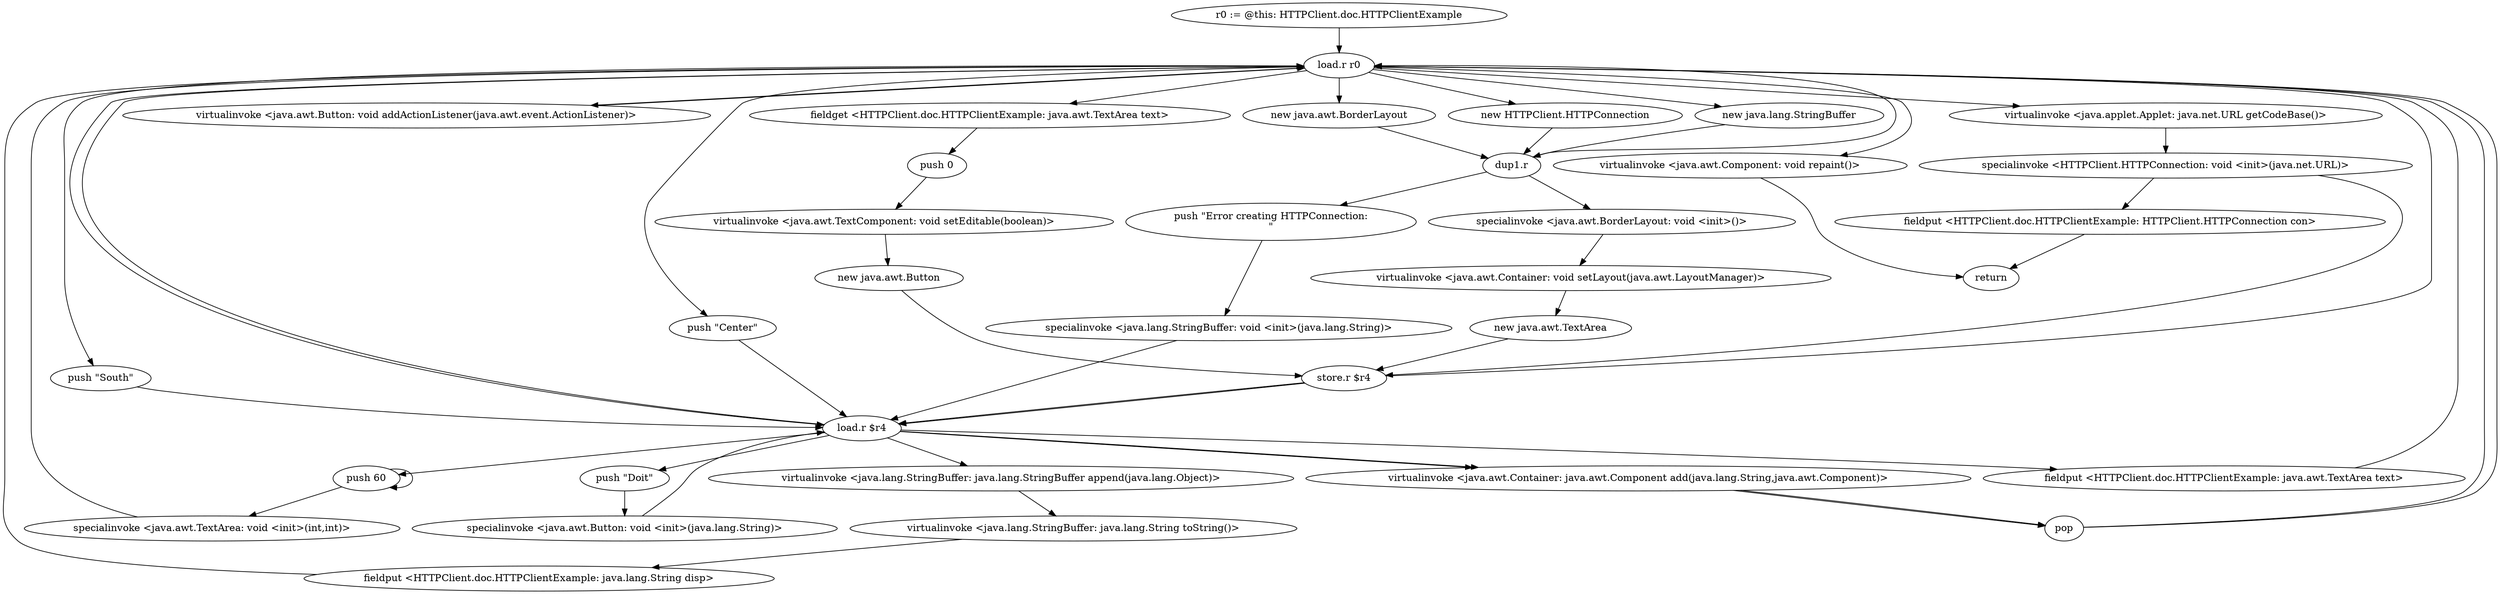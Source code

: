 digraph "" {
    "r0 := @this: HTTPClient.doc.HTTPClientExample"
    "load.r r0"
    "r0 := @this: HTTPClient.doc.HTTPClientExample"->"load.r r0";
    "new java.awt.BorderLayout"
    "load.r r0"->"new java.awt.BorderLayout";
    "dup1.r"
    "new java.awt.BorderLayout"->"dup1.r";
    "specialinvoke <java.awt.BorderLayout: void <init>()>"
    "dup1.r"->"specialinvoke <java.awt.BorderLayout: void <init>()>";
    "virtualinvoke <java.awt.Container: void setLayout(java.awt.LayoutManager)>"
    "specialinvoke <java.awt.BorderLayout: void <init>()>"->"virtualinvoke <java.awt.Container: void setLayout(java.awt.LayoutManager)>";
    "new java.awt.TextArea"
    "virtualinvoke <java.awt.Container: void setLayout(java.awt.LayoutManager)>"->"new java.awt.TextArea";
    "store.r $r4"
    "new java.awt.TextArea"->"store.r $r4";
    "load.r $r4"
    "store.r $r4"->"load.r $r4";
    "push 60"
    "load.r $r4"->"push 60";
    "push 60"->"push 60";
    "specialinvoke <java.awt.TextArea: void <init>(int,int)>"
    "push 60"->"specialinvoke <java.awt.TextArea: void <init>(int,int)>";
    "specialinvoke <java.awt.TextArea: void <init>(int,int)>"->"load.r r0";
    "load.r r0"->"load.r $r4";
    "fieldput <HTTPClient.doc.HTTPClientExample: java.awt.TextArea text>"
    "load.r $r4"->"fieldput <HTTPClient.doc.HTTPClientExample: java.awt.TextArea text>";
    "fieldput <HTTPClient.doc.HTTPClientExample: java.awt.TextArea text>"->"load.r r0";
    "push \"Center\""
    "load.r r0"->"push \"Center\"";
    "push \"Center\""->"load.r $r4";
    "virtualinvoke <java.awt.Container: java.awt.Component add(java.lang.String,java.awt.Component)>"
    "load.r $r4"->"virtualinvoke <java.awt.Container: java.awt.Component add(java.lang.String,java.awt.Component)>";
    "pop"
    "virtualinvoke <java.awt.Container: java.awt.Component add(java.lang.String,java.awt.Component)>"->"pop";
    "pop"->"load.r r0";
    "fieldget <HTTPClient.doc.HTTPClientExample: java.awt.TextArea text>"
    "load.r r0"->"fieldget <HTTPClient.doc.HTTPClientExample: java.awt.TextArea text>";
    "push 0"
    "fieldget <HTTPClient.doc.HTTPClientExample: java.awt.TextArea text>"->"push 0";
    "virtualinvoke <java.awt.TextComponent: void setEditable(boolean)>"
    "push 0"->"virtualinvoke <java.awt.TextComponent: void setEditable(boolean)>";
    "new java.awt.Button"
    "virtualinvoke <java.awt.TextComponent: void setEditable(boolean)>"->"new java.awt.Button";
    "new java.awt.Button"->"store.r $r4";
    "store.r $r4"->"load.r $r4";
    "push \"Doit\""
    "load.r $r4"->"push \"Doit\"";
    "specialinvoke <java.awt.Button: void <init>(java.lang.String)>"
    "push \"Doit\""->"specialinvoke <java.awt.Button: void <init>(java.lang.String)>";
    "specialinvoke <java.awt.Button: void <init>(java.lang.String)>"->"load.r $r4";
    "load.r $r4"->"load.r r0";
    "virtualinvoke <java.awt.Button: void addActionListener(java.awt.event.ActionListener)>"
    "load.r r0"->"virtualinvoke <java.awt.Button: void addActionListener(java.awt.event.ActionListener)>";
    "virtualinvoke <java.awt.Button: void addActionListener(java.awt.event.ActionListener)>"->"load.r r0";
    "push \"South\""
    "load.r r0"->"push \"South\"";
    "push \"South\""->"load.r $r4";
    "load.r $r4"->"virtualinvoke <java.awt.Container: java.awt.Component add(java.lang.String,java.awt.Component)>";
    "virtualinvoke <java.awt.Container: java.awt.Component add(java.lang.String,java.awt.Component)>"->"pop";
    "pop"->"load.r r0";
    "new HTTPClient.HTTPConnection"
    "load.r r0"->"new HTTPClient.HTTPConnection";
    "new HTTPClient.HTTPConnection"->"dup1.r";
    "dup1.r"->"load.r r0";
    "virtualinvoke <java.applet.Applet: java.net.URL getCodeBase()>"
    "load.r r0"->"virtualinvoke <java.applet.Applet: java.net.URL getCodeBase()>";
    "specialinvoke <HTTPClient.HTTPConnection: void <init>(java.net.URL)>"
    "virtualinvoke <java.applet.Applet: java.net.URL getCodeBase()>"->"specialinvoke <HTTPClient.HTTPConnection: void <init>(java.net.URL)>";
    "fieldput <HTTPClient.doc.HTTPClientExample: HTTPClient.HTTPConnection con>"
    "specialinvoke <HTTPClient.HTTPConnection: void <init>(java.net.URL)>"->"fieldput <HTTPClient.doc.HTTPClientExample: HTTPClient.HTTPConnection con>";
    "return"
    "fieldput <HTTPClient.doc.HTTPClientExample: HTTPClient.HTTPConnection con>"->"return";
    "specialinvoke <HTTPClient.HTTPConnection: void <init>(java.net.URL)>"->"store.r $r4";
    "store.r $r4"->"load.r r0";
    "new java.lang.StringBuffer"
    "load.r r0"->"new java.lang.StringBuffer";
    "new java.lang.StringBuffer"->"dup1.r";
    "push \"Error creating HTTPConnection:\n\""
    "dup1.r"->"push \"Error creating HTTPConnection:\n\"";
    "specialinvoke <java.lang.StringBuffer: void <init>(java.lang.String)>"
    "push \"Error creating HTTPConnection:\n\""->"specialinvoke <java.lang.StringBuffer: void <init>(java.lang.String)>";
    "specialinvoke <java.lang.StringBuffer: void <init>(java.lang.String)>"->"load.r $r4";
    "virtualinvoke <java.lang.StringBuffer: java.lang.StringBuffer append(java.lang.Object)>"
    "load.r $r4"->"virtualinvoke <java.lang.StringBuffer: java.lang.StringBuffer append(java.lang.Object)>";
    "virtualinvoke <java.lang.StringBuffer: java.lang.String toString()>"
    "virtualinvoke <java.lang.StringBuffer: java.lang.StringBuffer append(java.lang.Object)>"->"virtualinvoke <java.lang.StringBuffer: java.lang.String toString()>";
    "fieldput <HTTPClient.doc.HTTPClientExample: java.lang.String disp>"
    "virtualinvoke <java.lang.StringBuffer: java.lang.String toString()>"->"fieldput <HTTPClient.doc.HTTPClientExample: java.lang.String disp>";
    "fieldput <HTTPClient.doc.HTTPClientExample: java.lang.String disp>"->"load.r r0";
    "virtualinvoke <java.awt.Component: void repaint()>"
    "load.r r0"->"virtualinvoke <java.awt.Component: void repaint()>";
    "virtualinvoke <java.awt.Component: void repaint()>"->"return";
}
